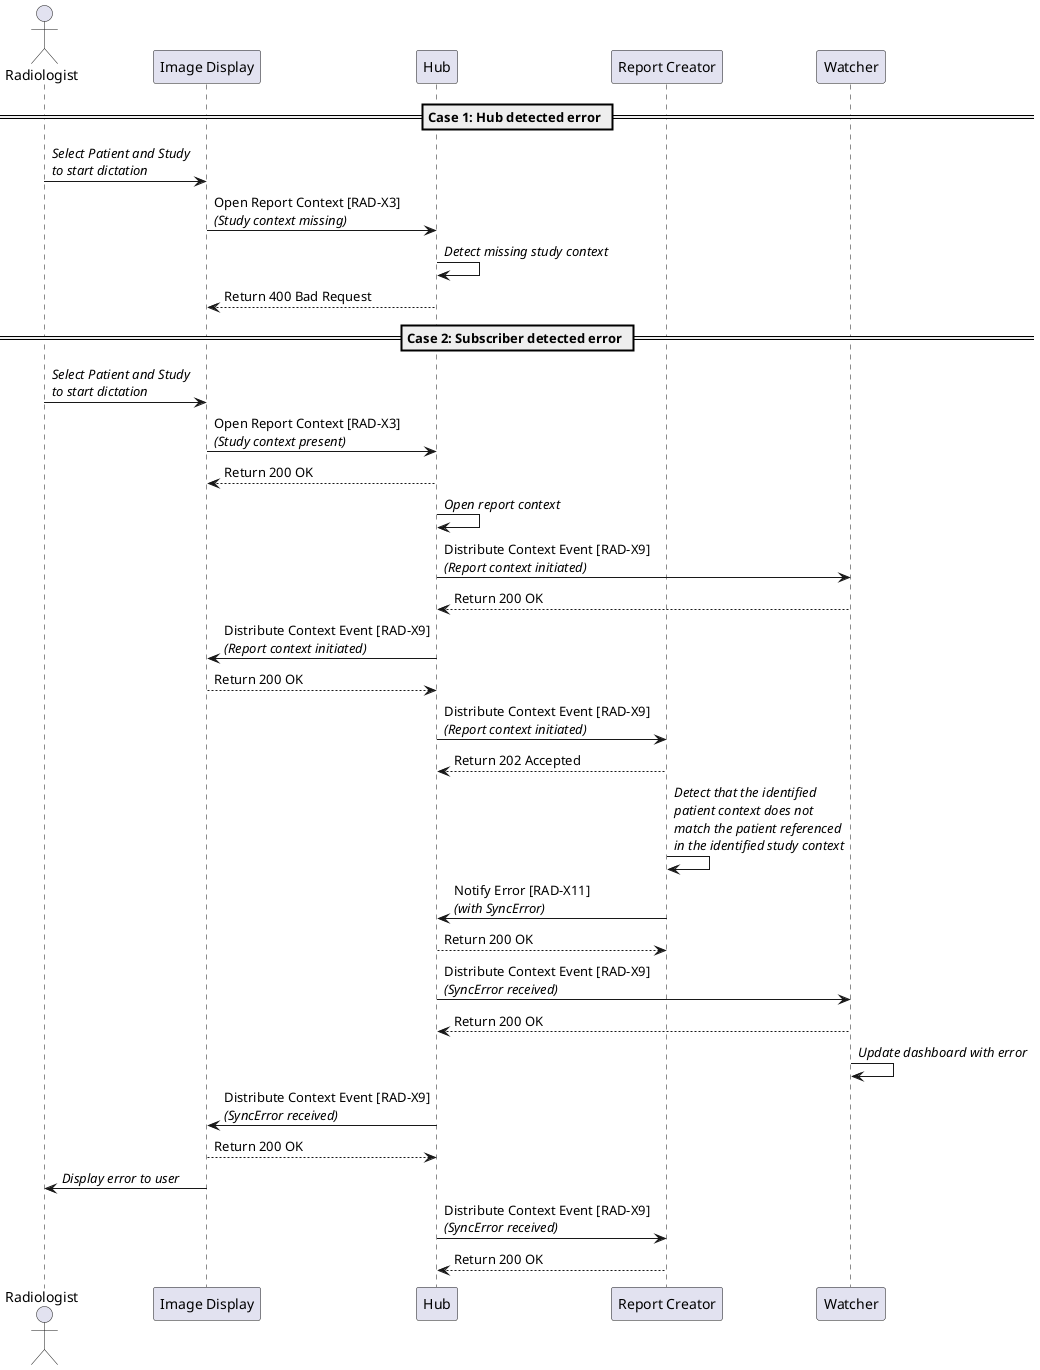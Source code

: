 @startuml

actor Radiologist as User
participant "Image Display" as PACS
participant "Hub" as Hub
participant "Report Creator" as Report
participant "Watcher" as Watcher

== Case 1: Hub detected error ==

User->PACS: //Select Patient and Study//\n//to start dictation//
PACS->Hub: Open Report Context [RAD-X3]\n//(Study context missing)//
Hub->Hub: //Detect missing study context//
Hub-->PACS: Return 400 Bad Request

== Case 2: Subscriber detected error ==

User->PACS: //Select Patient and Study//\n//to start dictation//
PACS->Hub: Open Report Context [RAD-X3]\n//(Study context present)//
Hub-->PACS: Return 200 OK
Hub->Hub: //Open report context//
Hub->Watcher: Distribute Context Event [RAD-X9]\n//(Report context initiated)//
Watcher-->Hub: Return 200 OK
Hub->PACS: Distribute Context Event [RAD-X9]\n//(Report context initiated)//
PACS-->Hub: Return 200 OK
Hub->Report: Distribute Context Event [RAD-X9]\n//(Report context initiated)//
Report-->Hub: Return 202 Accepted
Report->Report: //Detect that the identified//\n//patient context does not//\n//match the patient referenced//\n//in the identified study context//
Report->Hub: Notify Error [RAD-X11]\n//(with SyncError)//
Hub-->Report: Return 200 OK
Hub->Watcher: Distribute Context Event [RAD-X9]\n//(SyncError received)//
Watcher-->Hub: Return 200 OK
Watcher->Watcher: //Update dashboard with error//
Hub->PACS: Distribute Context Event [RAD-X9]\n//(SyncError received)//
PACS-->Hub: Return 200 OK
PACS->User: //Display error to user//
Hub->Report: Distribute Context Event [RAD-X9]\n//(SyncError received)//
Report-->Hub: Return 200 OK

@enduml